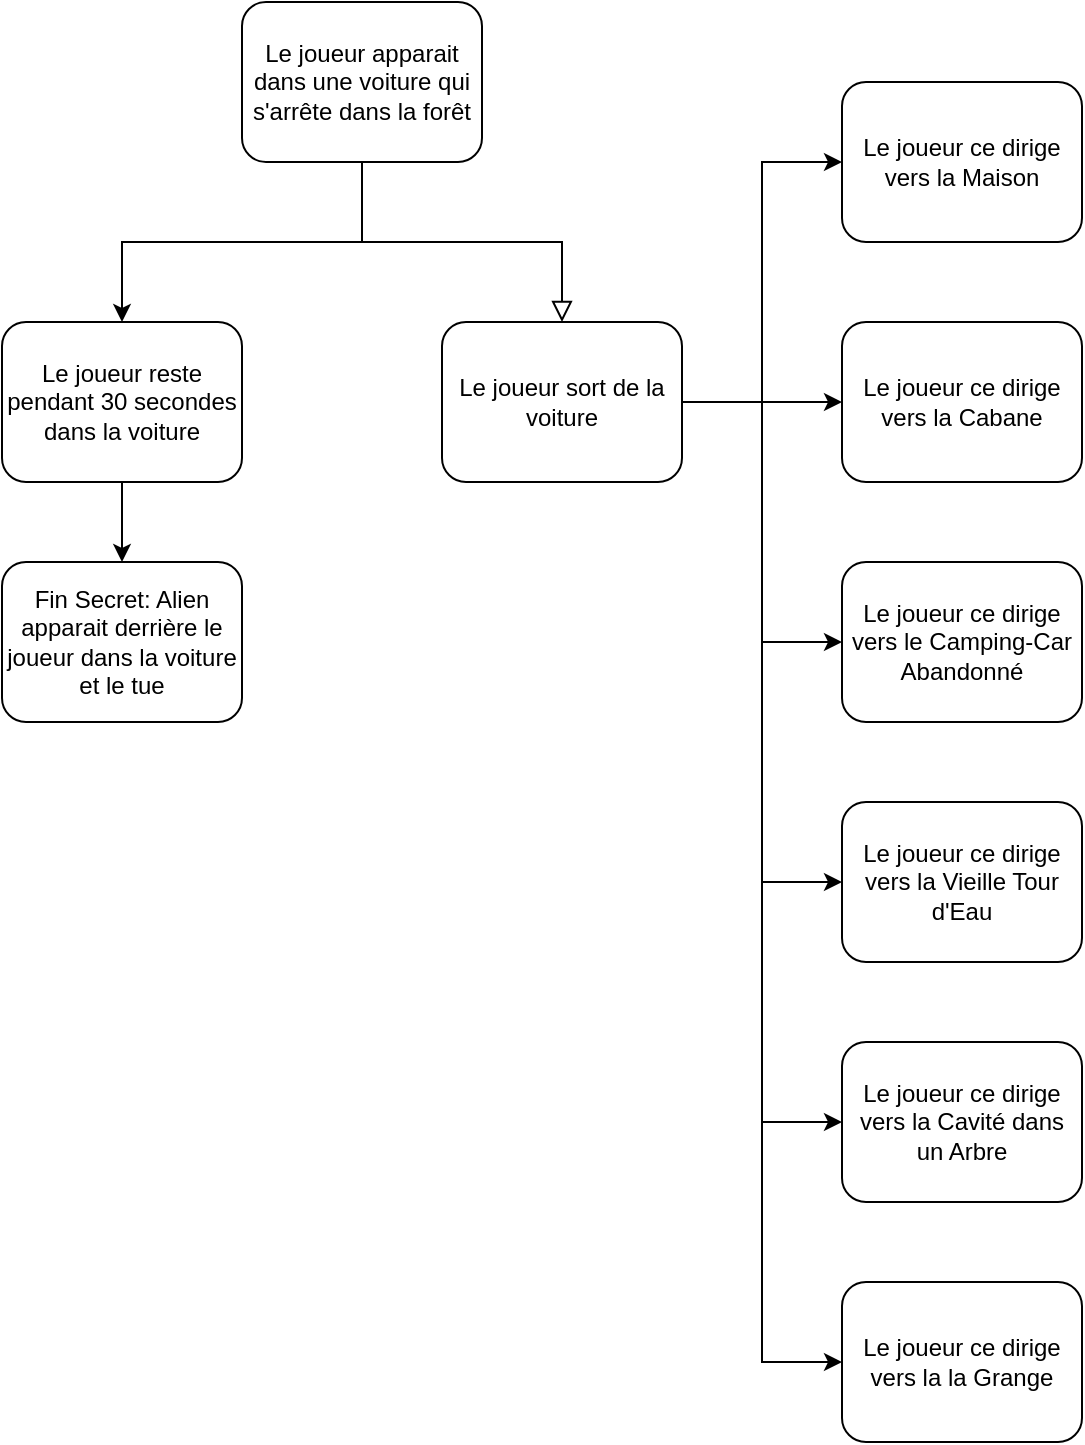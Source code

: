 <mxfile version="22.0.6" type="device">
  <diagram id="C5RBs43oDa-KdzZeNtuy" name="Page-1">
    <mxGraphModel dx="611" dy="919" grid="1" gridSize="10" guides="1" tooltips="1" connect="1" arrows="1" fold="1" page="1" pageScale="1" pageWidth="827" pageHeight="1169" math="0" shadow="0">
      <root>
        <mxCell id="WIyWlLk6GJQsqaUBKTNV-0" />
        <mxCell id="WIyWlLk6GJQsqaUBKTNV-1" parent="WIyWlLk6GJQsqaUBKTNV-0" />
        <mxCell id="WIyWlLk6GJQsqaUBKTNV-2" value="" style="rounded=0;html=1;jettySize=auto;orthogonalLoop=1;fontSize=11;endArrow=block;endFill=0;endSize=8;strokeWidth=1;shadow=0;labelBackgroundColor=none;edgeStyle=orthogonalEdgeStyle;entryX=0.5;entryY=0;entryDx=0;entryDy=0;" parent="WIyWlLk6GJQsqaUBKTNV-1" source="WIyWlLk6GJQsqaUBKTNV-3" target="oLgsLLS_1pe3diAeB3Vs-2" edge="1">
          <mxGeometry relative="1" as="geometry">
            <mxPoint x="220.0" y="170.0" as="targetPoint" />
          </mxGeometry>
        </mxCell>
        <mxCell id="WIyWlLk6GJQsqaUBKTNV-3" value="Le joueur apparait dans une voiture qui s&#39;arrête dans la forêt" style="rounded=1;whiteSpace=wrap;html=1;fontSize=12;glass=0;strokeWidth=1;shadow=0;" parent="WIyWlLk6GJQsqaUBKTNV-1" vertex="1">
          <mxGeometry x="160" y="40" width="120" height="80" as="geometry" />
        </mxCell>
        <mxCell id="oLgsLLS_1pe3diAeB3Vs-11" style="edgeStyle=orthogonalEdgeStyle;rounded=0;orthogonalLoop=1;jettySize=auto;html=1;" edge="1" parent="WIyWlLk6GJQsqaUBKTNV-1" source="oLgsLLS_1pe3diAeB3Vs-2" target="oLgsLLS_1pe3diAeB3Vs-10">
          <mxGeometry relative="1" as="geometry" />
        </mxCell>
        <mxCell id="oLgsLLS_1pe3diAeB3Vs-13" style="edgeStyle=orthogonalEdgeStyle;rounded=0;orthogonalLoop=1;jettySize=auto;html=1;entryX=0;entryY=0.5;entryDx=0;entryDy=0;" edge="1" parent="WIyWlLk6GJQsqaUBKTNV-1" source="oLgsLLS_1pe3diAeB3Vs-2" target="oLgsLLS_1pe3diAeB3Vs-12">
          <mxGeometry relative="1" as="geometry" />
        </mxCell>
        <mxCell id="oLgsLLS_1pe3diAeB3Vs-15" style="edgeStyle=orthogonalEdgeStyle;rounded=0;orthogonalLoop=1;jettySize=auto;html=1;entryX=0;entryY=0.5;entryDx=0;entryDy=0;" edge="1" parent="WIyWlLk6GJQsqaUBKTNV-1" source="oLgsLLS_1pe3diAeB3Vs-2" target="oLgsLLS_1pe3diAeB3Vs-14">
          <mxGeometry relative="1" as="geometry" />
        </mxCell>
        <mxCell id="oLgsLLS_1pe3diAeB3Vs-17" style="edgeStyle=orthogonalEdgeStyle;rounded=0;orthogonalLoop=1;jettySize=auto;html=1;entryX=0;entryY=0.5;entryDx=0;entryDy=0;" edge="1" parent="WIyWlLk6GJQsqaUBKTNV-1" source="oLgsLLS_1pe3diAeB3Vs-2" target="oLgsLLS_1pe3diAeB3Vs-16">
          <mxGeometry relative="1" as="geometry" />
        </mxCell>
        <mxCell id="oLgsLLS_1pe3diAeB3Vs-19" style="edgeStyle=orthogonalEdgeStyle;rounded=0;orthogonalLoop=1;jettySize=auto;html=1;entryX=0;entryY=0.5;entryDx=0;entryDy=0;" edge="1" parent="WIyWlLk6GJQsqaUBKTNV-1" source="oLgsLLS_1pe3diAeB3Vs-2" target="oLgsLLS_1pe3diAeB3Vs-18">
          <mxGeometry relative="1" as="geometry" />
        </mxCell>
        <mxCell id="oLgsLLS_1pe3diAeB3Vs-2" value="Le joueur sort de la voiture" style="rounded=1;whiteSpace=wrap;html=1;fontSize=12;glass=0;strokeWidth=1;shadow=0;" vertex="1" parent="WIyWlLk6GJQsqaUBKTNV-1">
          <mxGeometry x="260" y="200" width="120" height="80" as="geometry" />
        </mxCell>
        <mxCell id="oLgsLLS_1pe3diAeB3Vs-7" style="edgeStyle=orthogonalEdgeStyle;rounded=0;orthogonalLoop=1;jettySize=auto;html=1;entryX=0.5;entryY=0;entryDx=0;entryDy=0;" edge="1" parent="WIyWlLk6GJQsqaUBKTNV-1" source="oLgsLLS_1pe3diAeB3Vs-3" target="oLgsLLS_1pe3diAeB3Vs-6">
          <mxGeometry relative="1" as="geometry" />
        </mxCell>
        <mxCell id="oLgsLLS_1pe3diAeB3Vs-3" value="Le joueur reste pendant 30 secondes dans la voiture" style="rounded=1;whiteSpace=wrap;html=1;" vertex="1" parent="WIyWlLk6GJQsqaUBKTNV-1">
          <mxGeometry x="40" y="200" width="120" height="80" as="geometry" />
        </mxCell>
        <mxCell id="oLgsLLS_1pe3diAeB3Vs-4" value="" style="endArrow=classic;html=1;rounded=0;entryX=0.5;entryY=0;entryDx=0;entryDy=0;" edge="1" parent="WIyWlLk6GJQsqaUBKTNV-1" target="oLgsLLS_1pe3diAeB3Vs-3">
          <mxGeometry width="50" height="50" relative="1" as="geometry">
            <mxPoint x="220" y="160" as="sourcePoint" />
            <mxPoint x="250" y="340" as="targetPoint" />
            <Array as="points">
              <mxPoint x="100" y="160" />
            </Array>
          </mxGeometry>
        </mxCell>
        <mxCell id="oLgsLLS_1pe3diAeB3Vs-6" value="Fin Secret: Alien apparait derrière le joueur dans la voiture et le tue" style="rounded=1;whiteSpace=wrap;html=1;" vertex="1" parent="WIyWlLk6GJQsqaUBKTNV-1">
          <mxGeometry x="40" y="320" width="120" height="80" as="geometry" />
        </mxCell>
        <mxCell id="oLgsLLS_1pe3diAeB3Vs-8" value="Le joueur ce dirige vers la Maison" style="rounded=1;whiteSpace=wrap;html=1;" vertex="1" parent="WIyWlLk6GJQsqaUBKTNV-1">
          <mxGeometry x="460" y="80" width="120" height="80" as="geometry" />
        </mxCell>
        <mxCell id="oLgsLLS_1pe3diAeB3Vs-9" style="edgeStyle=orthogonalEdgeStyle;rounded=0;orthogonalLoop=1;jettySize=auto;html=1;entryX=0;entryY=0.5;entryDx=0;entryDy=0;" edge="1" parent="WIyWlLk6GJQsqaUBKTNV-1" source="oLgsLLS_1pe3diAeB3Vs-2" target="oLgsLLS_1pe3diAeB3Vs-8">
          <mxGeometry relative="1" as="geometry" />
        </mxCell>
        <mxCell id="oLgsLLS_1pe3diAeB3Vs-10" value="Le joueur ce dirige vers la Cabane" style="rounded=1;whiteSpace=wrap;html=1;" vertex="1" parent="WIyWlLk6GJQsqaUBKTNV-1">
          <mxGeometry x="460" y="200" width="120" height="80" as="geometry" />
        </mxCell>
        <mxCell id="oLgsLLS_1pe3diAeB3Vs-12" value="Le joueur ce dirige vers le&amp;nbsp;Camping-Car Abandonné" style="rounded=1;whiteSpace=wrap;html=1;" vertex="1" parent="WIyWlLk6GJQsqaUBKTNV-1">
          <mxGeometry x="460" y="320" width="120" height="80" as="geometry" />
        </mxCell>
        <mxCell id="oLgsLLS_1pe3diAeB3Vs-14" value="Le joueur ce dirige vers la&amp;nbsp;Vieille Tour d&#39;Eau" style="rounded=1;whiteSpace=wrap;html=1;" vertex="1" parent="WIyWlLk6GJQsqaUBKTNV-1">
          <mxGeometry x="460" y="440" width="120" height="80" as="geometry" />
        </mxCell>
        <mxCell id="oLgsLLS_1pe3diAeB3Vs-16" value="Le joueur ce dirige vers la&amp;nbsp;Cavité dans un Arbre" style="rounded=1;whiteSpace=wrap;html=1;" vertex="1" parent="WIyWlLk6GJQsqaUBKTNV-1">
          <mxGeometry x="460" y="560" width="120" height="80" as="geometry" />
        </mxCell>
        <mxCell id="oLgsLLS_1pe3diAeB3Vs-18" value="Le joueur ce dirige vers la&amp;nbsp;la Grange" style="rounded=1;whiteSpace=wrap;html=1;" vertex="1" parent="WIyWlLk6GJQsqaUBKTNV-1">
          <mxGeometry x="460" y="680" width="120" height="80" as="geometry" />
        </mxCell>
      </root>
    </mxGraphModel>
  </diagram>
</mxfile>
